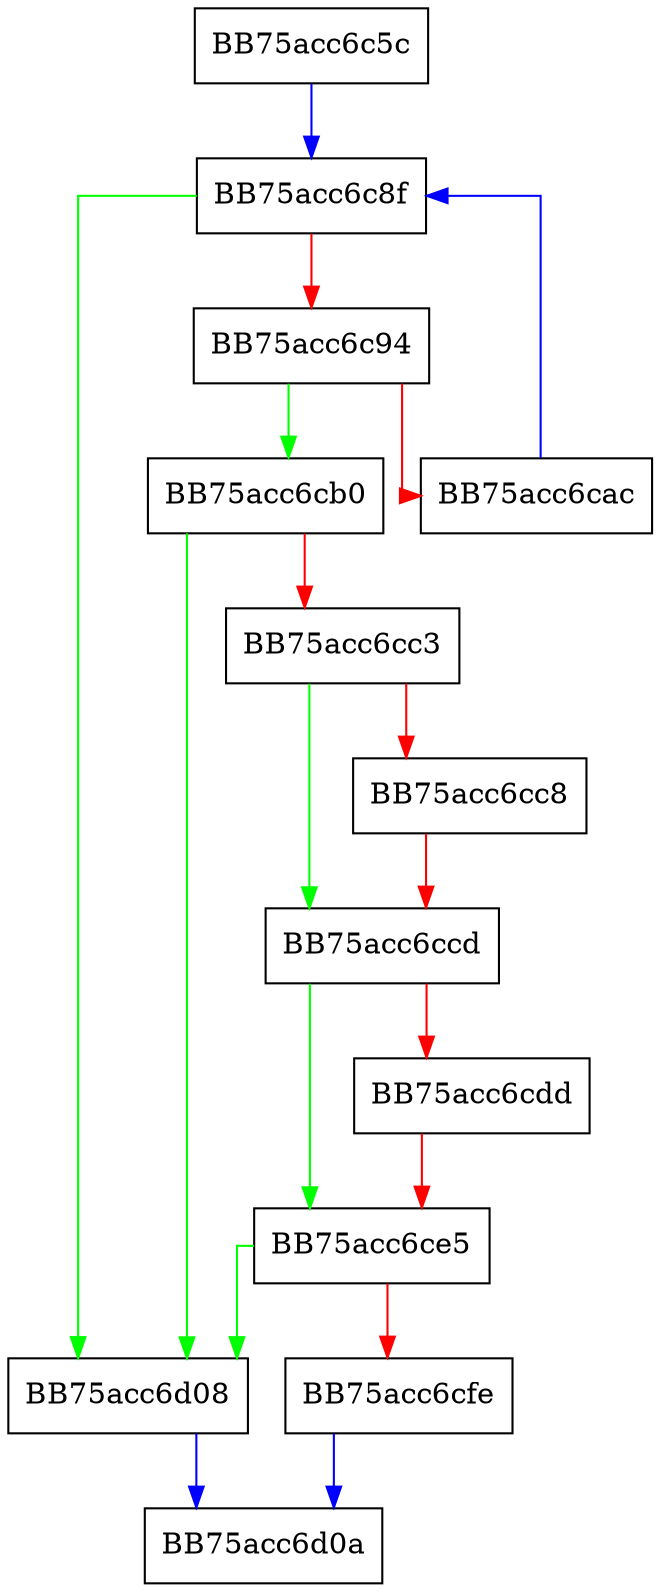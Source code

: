 digraph ExtractCommand {
  node [shape="box"];
  graph [splines=ortho];
  BB75acc6c5c -> BB75acc6c8f [color="blue"];
  BB75acc6c8f -> BB75acc6d08 [color="green"];
  BB75acc6c8f -> BB75acc6c94 [color="red"];
  BB75acc6c94 -> BB75acc6cb0 [color="green"];
  BB75acc6c94 -> BB75acc6cac [color="red"];
  BB75acc6cac -> BB75acc6c8f [color="blue"];
  BB75acc6cb0 -> BB75acc6d08 [color="green"];
  BB75acc6cb0 -> BB75acc6cc3 [color="red"];
  BB75acc6cc3 -> BB75acc6ccd [color="green"];
  BB75acc6cc3 -> BB75acc6cc8 [color="red"];
  BB75acc6cc8 -> BB75acc6ccd [color="red"];
  BB75acc6ccd -> BB75acc6ce5 [color="green"];
  BB75acc6ccd -> BB75acc6cdd [color="red"];
  BB75acc6cdd -> BB75acc6ce5 [color="red"];
  BB75acc6ce5 -> BB75acc6d08 [color="green"];
  BB75acc6ce5 -> BB75acc6cfe [color="red"];
  BB75acc6cfe -> BB75acc6d0a [color="blue"];
  BB75acc6d08 -> BB75acc6d0a [color="blue"];
}